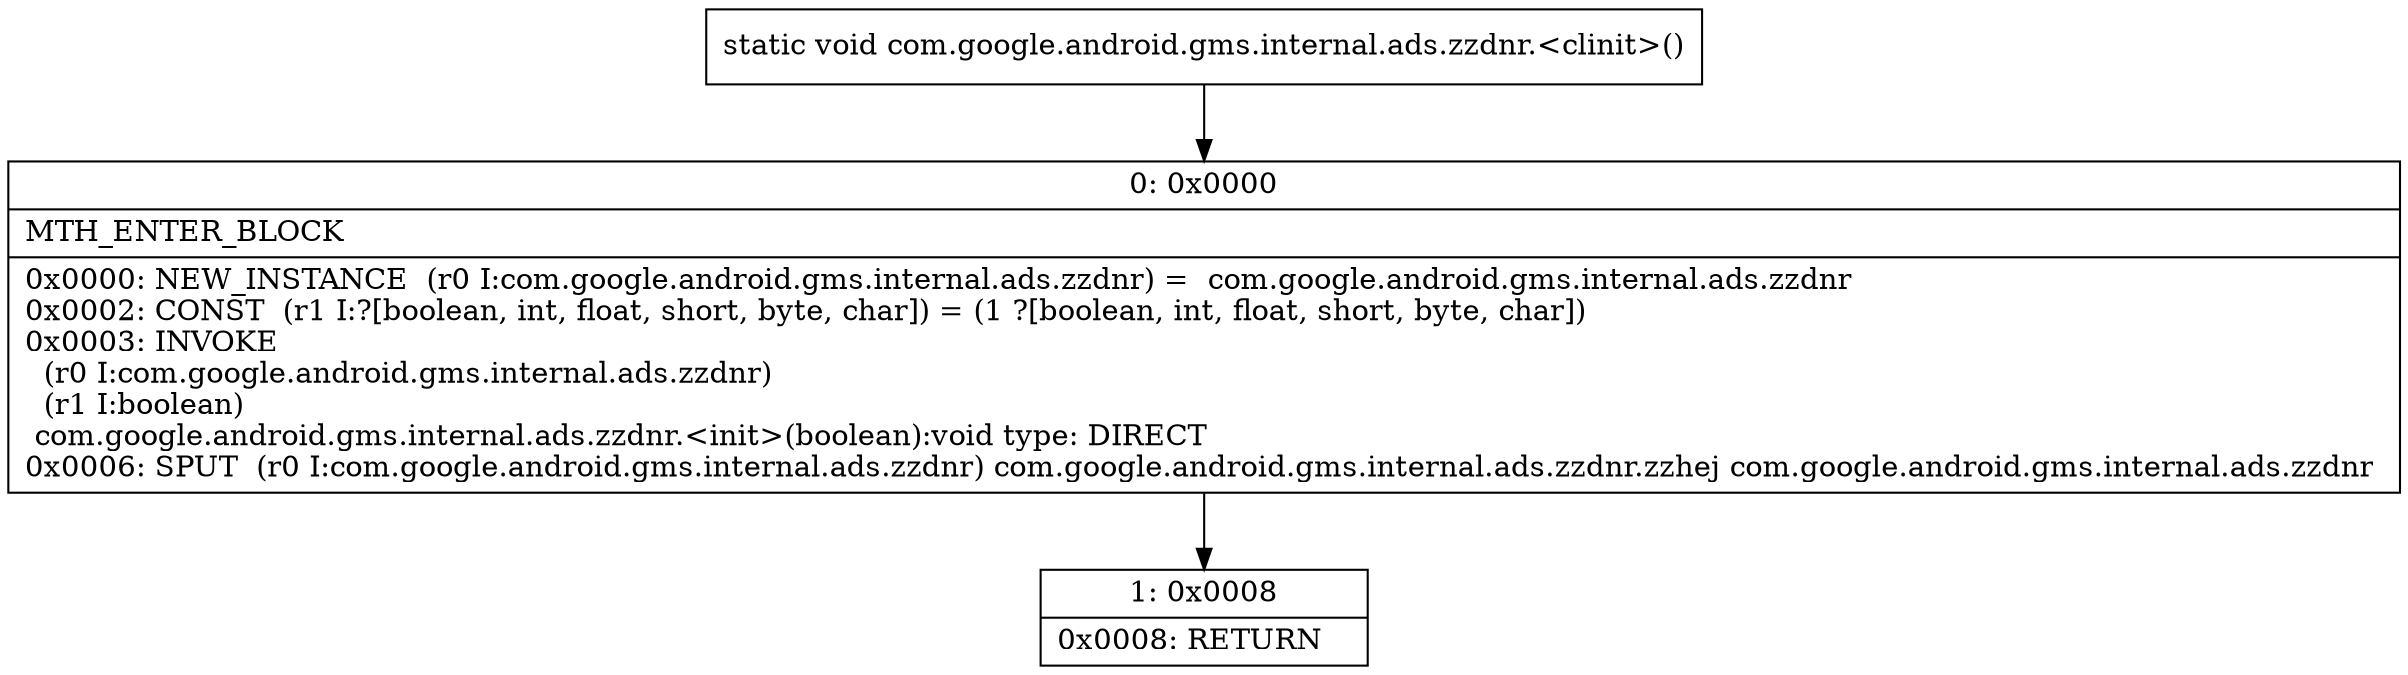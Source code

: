digraph "CFG forcom.google.android.gms.internal.ads.zzdnr.\<clinit\>()V" {
Node_0 [shape=record,label="{0\:\ 0x0000|MTH_ENTER_BLOCK\l|0x0000: NEW_INSTANCE  (r0 I:com.google.android.gms.internal.ads.zzdnr) =  com.google.android.gms.internal.ads.zzdnr \l0x0002: CONST  (r1 I:?[boolean, int, float, short, byte, char]) = (1 ?[boolean, int, float, short, byte, char]) \l0x0003: INVOKE  \l  (r0 I:com.google.android.gms.internal.ads.zzdnr)\l  (r1 I:boolean)\l com.google.android.gms.internal.ads.zzdnr.\<init\>(boolean):void type: DIRECT \l0x0006: SPUT  (r0 I:com.google.android.gms.internal.ads.zzdnr) com.google.android.gms.internal.ads.zzdnr.zzhej com.google.android.gms.internal.ads.zzdnr \l}"];
Node_1 [shape=record,label="{1\:\ 0x0008|0x0008: RETURN   \l}"];
MethodNode[shape=record,label="{static void com.google.android.gms.internal.ads.zzdnr.\<clinit\>() }"];
MethodNode -> Node_0;
Node_0 -> Node_1;
}

